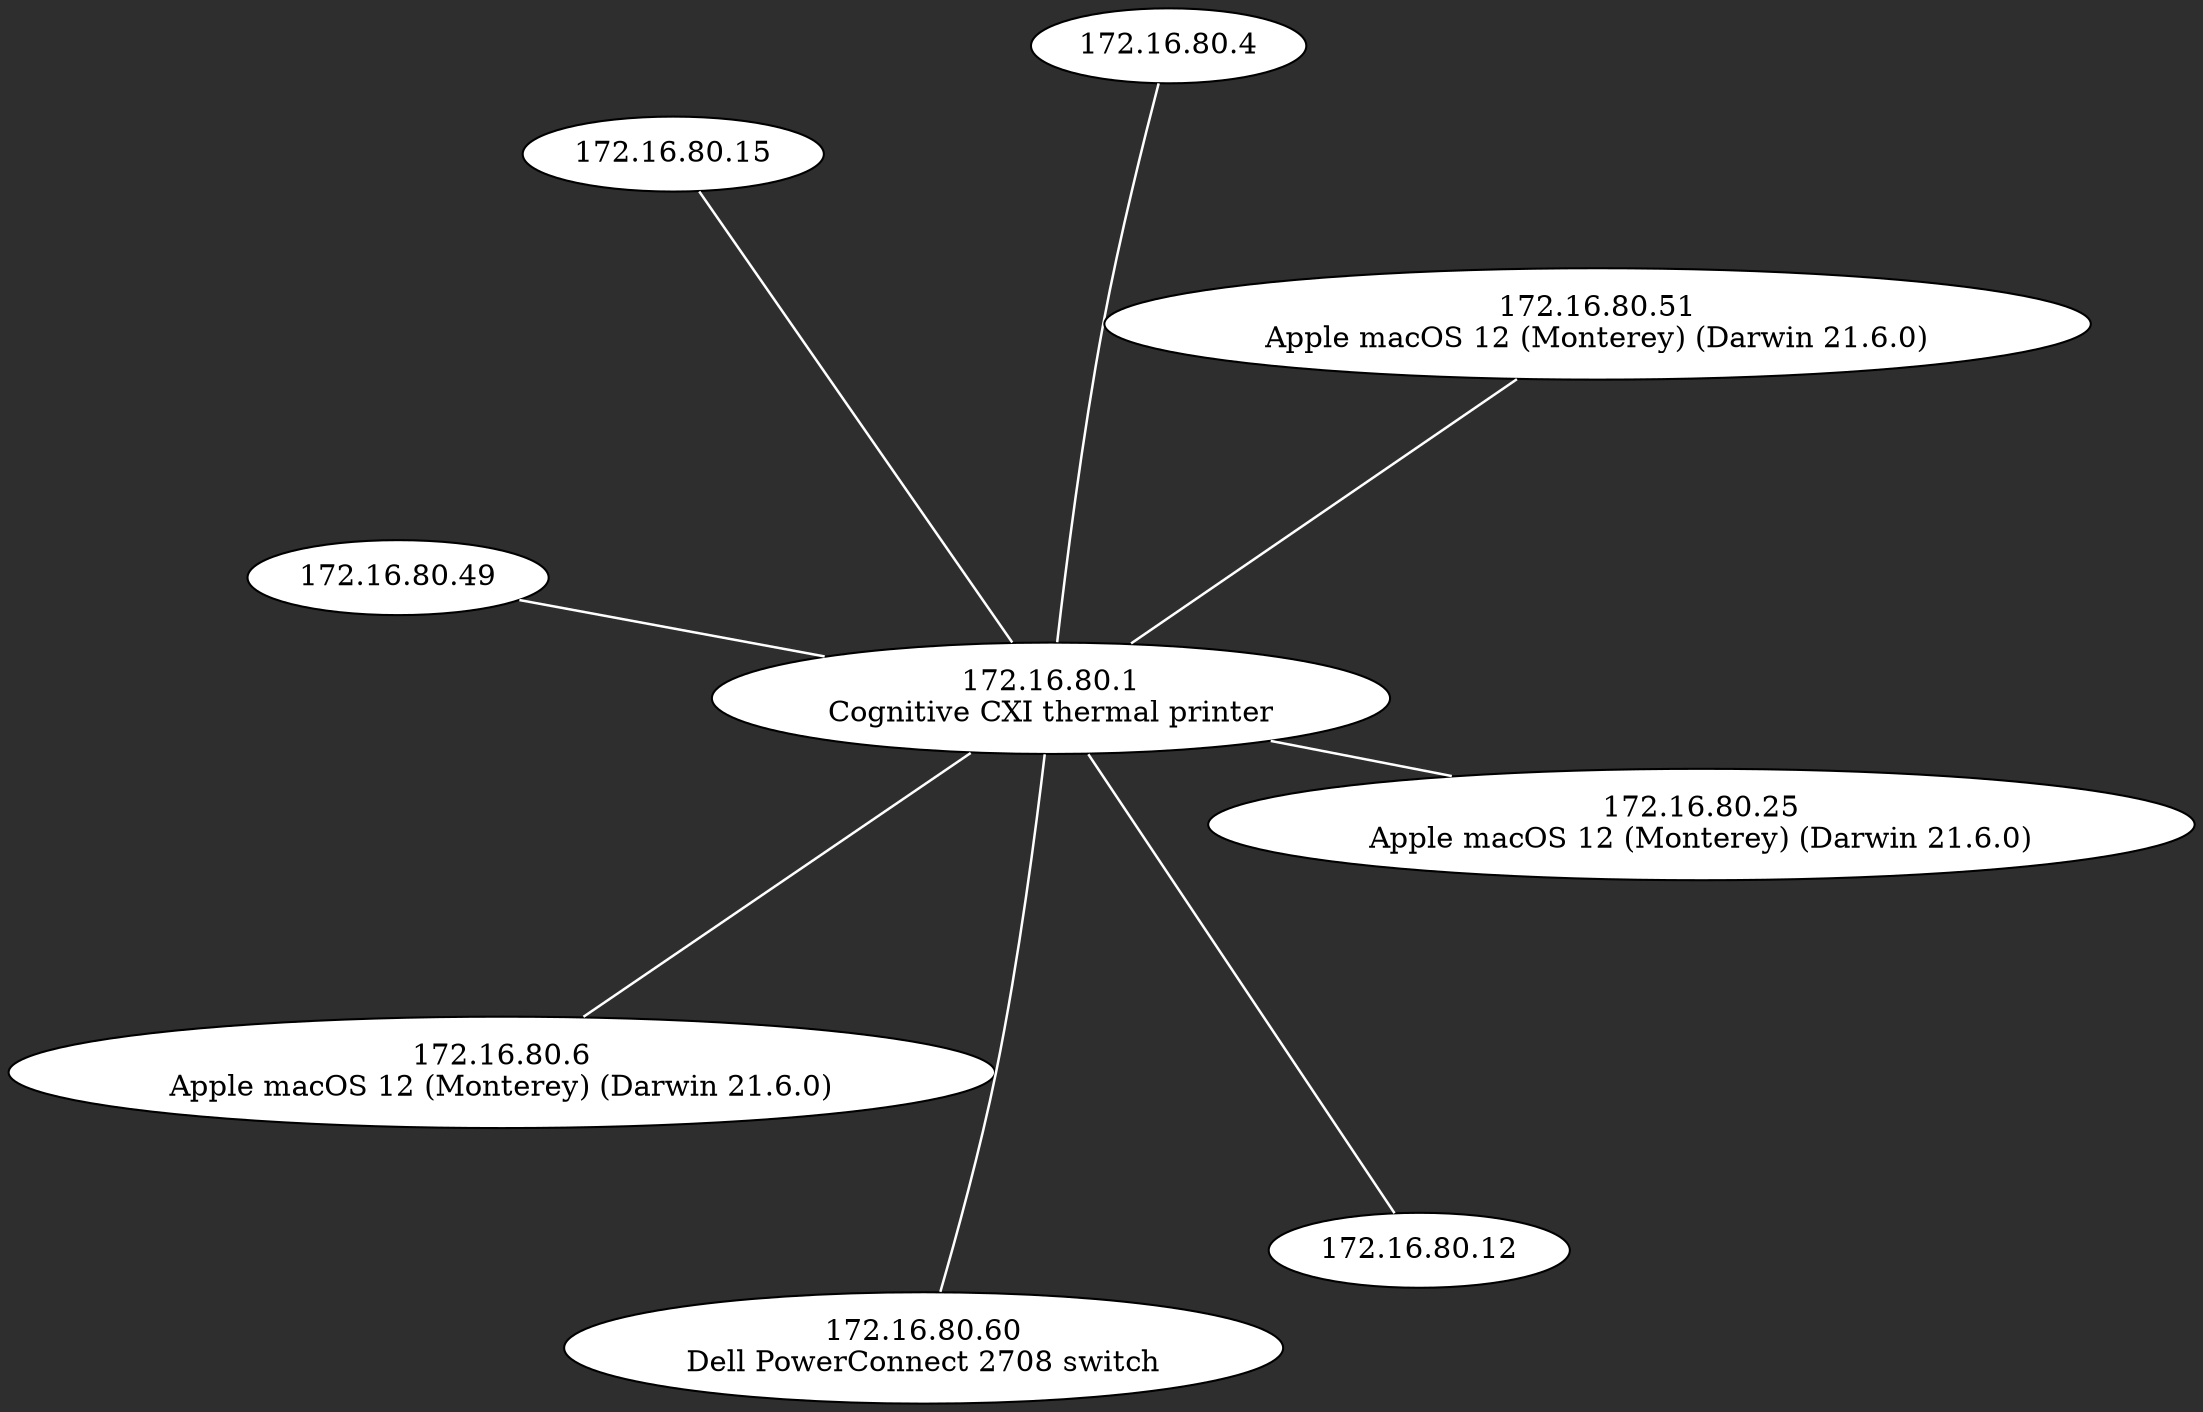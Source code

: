graph Network {
 layout=neato;
                bgcolor="#2E2E2E";
                overlap=scale;
                splines=true;
                sep="+1";
                nodesep=0.3;
                ranksep=0.4;

                node [style=filled, shape=ellipse, fillcolor="white", fontcolor="black", color="black", fontsize=14];
                edge [color="white", penwidth=1.2, len=0.1];  "172.16.80.49" [label="172.16.80.49\n"];
  "172.16.80.49" -- "172.16.80.1";
  "172.16.80.12" [label="172.16.80.12\n"];
  "172.16.80.12" -- "172.16.80.1";
  "172.16.80.1" [label="172.16.80.1\nCognitive CXI thermal printer"];
  "172.16.80.4" [label="172.16.80.4\n"];
  "172.16.80.4" -- "172.16.80.1";
  "172.16.80.51" [label="172.16.80.51\nApple macOS 12 (Monterey) (Darwin 21.6.0)"];
  "172.16.80.51" -- "172.16.80.1";
  "172.16.80.15" [label="172.16.80.15\n"];
  "172.16.80.15" -- "172.16.80.1";
  "172.16.80.6" [label="172.16.80.6\nApple macOS 12 (Monterey) (Darwin 21.6.0)"];
  "172.16.80.6" -- "172.16.80.1";
  "172.16.80.25" [label="172.16.80.25\nApple macOS 12 (Monterey) (Darwin 21.6.0)"];
  "172.16.80.25" -- "172.16.80.1";
  "172.16.80.60" [label="172.16.80.60\nDell PowerConnect 2708 switch"];
  "172.16.80.60" -- "172.16.80.1";
}
